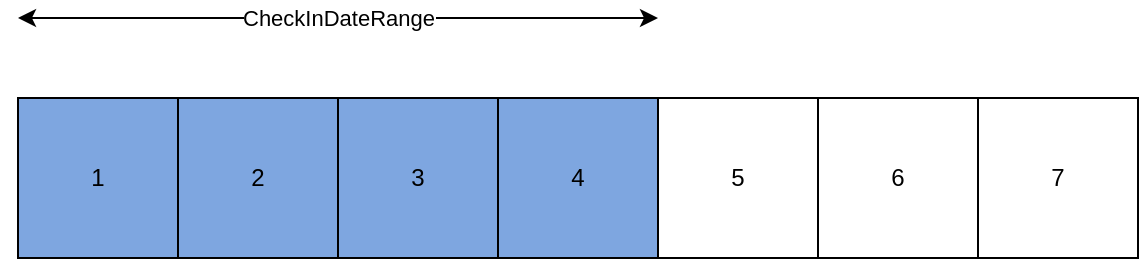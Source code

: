 <mxfile>
    <diagram id="A1JjtgstVEOvCGGx2JsE" name="Page-1">
        <mxGraphModel dx="862" dy="669" grid="1" gridSize="10" guides="1" tooltips="1" connect="1" arrows="1" fold="1" page="1" pageScale="1" pageWidth="850" pageHeight="1100" math="0" shadow="0">
            <root>
                <mxCell id="0"/>
                <mxCell id="1" parent="0"/>
                <mxCell id="FjVhsPUr0KgvrovN63E5-11" value="CheckInDateRange" style="endArrow=classic;startArrow=classic;html=1;rounded=0;" parent="1" edge="1">
                    <mxGeometry width="50" height="50" relative="1" as="geometry">
                        <mxPoint x="40" y="40" as="sourcePoint"/>
                        <mxPoint x="360" y="40" as="targetPoint"/>
                    </mxGeometry>
                </mxCell>
                <mxCell id="FjVhsPUr0KgvrovN63E5-21" value="1" style="whiteSpace=wrap;html=1;aspect=fixed;fillColor=#7EA6E0;" parent="1" vertex="1">
                    <mxGeometry x="40" y="80" width="80" height="80" as="geometry"/>
                </mxCell>
                <mxCell id="FjVhsPUr0KgvrovN63E5-22" value="2" style="whiteSpace=wrap;html=1;aspect=fixed;fillColor=#7EA6E0;" parent="1" vertex="1">
                    <mxGeometry x="120" y="80" width="80" height="80" as="geometry"/>
                </mxCell>
                <mxCell id="FjVhsPUr0KgvrovN63E5-23" value="3" style="whiteSpace=wrap;html=1;aspect=fixed;fillColor=#7EA6E0;" parent="1" vertex="1">
                    <mxGeometry x="200" y="80" width="80" height="80" as="geometry"/>
                </mxCell>
                <mxCell id="FjVhsPUr0KgvrovN63E5-24" value="4" style="whiteSpace=wrap;html=1;aspect=fixed;fillColor=#7EA6E0;" parent="1" vertex="1">
                    <mxGeometry x="280" y="80" width="80" height="80" as="geometry"/>
                </mxCell>
                <mxCell id="FjVhsPUr0KgvrovN63E5-25" value="5" style="whiteSpace=wrap;html=1;aspect=fixed;" parent="1" vertex="1">
                    <mxGeometry x="360" y="80" width="80" height="80" as="geometry"/>
                </mxCell>
                <mxCell id="FjVhsPUr0KgvrovN63E5-26" value="6" style="whiteSpace=wrap;html=1;aspect=fixed;" parent="1" vertex="1">
                    <mxGeometry x="440" y="80" width="80" height="80" as="geometry"/>
                </mxCell>
                <mxCell id="FjVhsPUr0KgvrovN63E5-27" value="7" style="whiteSpace=wrap;html=1;aspect=fixed;" parent="1" vertex="1">
                    <mxGeometry x="520" y="80" width="80" height="80" as="geometry"/>
                </mxCell>
            </root>
        </mxGraphModel>
    </diagram>
</mxfile>